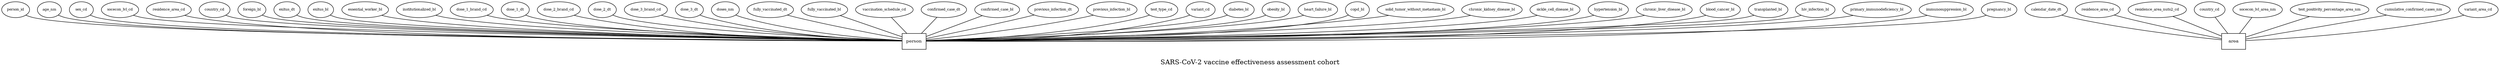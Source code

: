 graph ER {
	node [shape=box]
	person [fontsize="10pt"]
	node [shape=ellipse]
	person_person_id [label=person_id fontsize="8pt"]
	person_person_id -- person [len=1.5]
	person_age_nm [label=age_nm fontsize="8pt"]
	person_age_nm -- person [len=1.5]
	person_sex_cd [label=sex_cd fontsize="8pt"]
	person_sex_cd -- person [len=1.5]
	person_socecon_lvl_cd [label=socecon_lvl_cd fontsize="8pt"]
	person_socecon_lvl_cd -- person [len=1.5]
	person_residence_area_cd [label=residence_area_cd fontsize="8pt"]
	person_residence_area_cd -- person [len=2.1]
	person_country_cd [label=country_cd fontsize="8pt"]
	person_country_cd -- person [len=1.5]
	person_foreign_bl [label=foreign_bl fontsize="8pt"]
	person_foreign_bl -- person [len=1.5]
	person_exitus_dt [label=exitus_dt fontsize="8pt"]
	person_exitus_dt -- person [len=1.5]
	person_exitus_bl [label=exitus_bl fontsize="8pt"]
	person_exitus_bl -- person [len=1.5]
	person_essential_worker_bl [label=essential_worker_bl fontsize="8pt"]
	person_essential_worker_bl -- person [len=2.1]
	person_institutionalized_bl [label=institutionalized_bl fontsize="8pt"]
	person_institutionalized_bl -- person [len=2.1]
	person_dose_1_brand_cd [label=dose_1_brand_cd fontsize="8pt"]
	person_dose_1_brand_cd -- person [len=1.5]
	person_dose_1_dt [label=dose_1_dt fontsize="8pt"]
	person_dose_1_dt -- person [len=1.5]
	person_dose_2_brand_cd [label=dose_2_brand_cd fontsize="8pt"]
	person_dose_2_brand_cd -- person [len=1.5]
	person_dose_2_dt [label=dose_2_dt fontsize="8pt"]
	person_dose_2_dt -- person [len=1.5]
	person_dose_3_brand_cd [label=dose_3_brand_cd fontsize="8pt"]
	person_dose_3_brand_cd -- person [len=1.5]
	person_dose_3_dt [label=dose_3_dt fontsize="8pt"]
	person_dose_3_dt -- person [len=1.5]
	person_doses_nm [label=doses_nm fontsize="8pt"]
	person_doses_nm -- person [len=1.5]
	person_fully_vaccinated_dt [label=fully_vaccinated_dt fontsize="8pt"]
	person_fully_vaccinated_dt -- person [len=2.1]
	person_fully_vaccinated_bl [label=fully_vaccinated_bl fontsize="8pt"]
	person_fully_vaccinated_bl -- person [len=2.1]
	person_vaccination_schedule_cd [label=vaccination_schedule_cd fontsize="8pt"]
	person_vaccination_schedule_cd -- person [len=2.1]
	person_confirmed_case_dt [label=confirmed_case_dt fontsize="8pt"]
	person_confirmed_case_dt -- person [len=2.1]
	person_confirmed_case_bl [label=confirmed_case_bl fontsize="8pt"]
	person_confirmed_case_bl -- person [len=2.1]
	person_previous_infection_dt [label=previous_infection_dt fontsize="8pt"]
	person_previous_infection_dt -- person [len=2.1]
	person_previous_infection_bl [label=previous_infection_bl fontsize="8pt"]
	person_previous_infection_bl -- person [len=2.1]
	person_test_type_cd [label=test_type_cd fontsize="8pt"]
	person_test_type_cd -- person [len=1.5]
	person_variant_cd [label=variant_cd fontsize="8pt"]
	person_variant_cd -- person [len=1.5]
	person_diabetes_bl [label=diabetes_bl fontsize="8pt"]
	person_diabetes_bl -- person [len=1.5]
	person_obesity_bl [label=obesity_bl fontsize="8pt"]
	person_obesity_bl -- person [len=1.5]
	person_heart_failure_bl [label=heart_failure_bl fontsize="8pt"]
	person_heart_failure_bl -- person [len=2.1]
	person_copd_bl [label=copd_bl fontsize="8pt"]
	person_copd_bl -- person [len=1.5]
	person_solid_tumor_without_metastasis_bl [label=solid_tumor_without_metastasis_bl fontsize="8pt"]
	person_solid_tumor_without_metastasis_bl -- person [len=2.1]
	person_chronic_kidney_disease_bl [label=chronic_kidney_disease_bl fontsize="8pt"]
	person_chronic_kidney_disease_bl -- person [len=2.1]
	person_sickle_cell_disease_bl [label=sickle_cell_disease_bl fontsize="8pt"]
	person_sickle_cell_disease_bl -- person [len=2.1]
	person_hypertension_bl [label=hypertension_bl fontsize="8pt"]
	person_hypertension_bl -- person [len=1.5]
	person_chronic_liver_disease_bl [label=chronic_liver_disease_bl fontsize="8pt"]
	person_chronic_liver_disease_bl -- person [len=2.1]
	person_blood_cancer_bl [label=blood_cancer_bl fontsize="8pt"]
	person_blood_cancer_bl -- person [len=1.5]
	person_transplanted_bl [label=transplanted_bl fontsize="8pt"]
	person_transplanted_bl -- person [len=1.5]
	person_hiv_infection_bl [label=hiv_infection_bl fontsize="8pt"]
	person_hiv_infection_bl -- person [len=2.1]
	person_primary_immunodeficiency_bl [label=primary_immunodeficiency_bl fontsize="8pt"]
	person_primary_immunodeficiency_bl -- person [len=2.1]
	person_immunosuppression_bl [label=immunosuppression_bl fontsize="8pt"]
	person_immunosuppression_bl -- person [len=2.1]
	person_pregnancy_bl [label=pregnancy_bl fontsize="8pt"]
	person_pregnancy_bl -- person [len=1.5]
	node [shape=box]
	area [fontsize="10pt"]
	node [shape=ellipse]
	area_calendar_date_dt [label=calendar_date_dt fontsize="8pt"]
	area_calendar_date_dt -- area [len=2.1]
	area_residence_area_cd [label=residence_area_cd fontsize="8pt"]
	area_residence_area_cd -- area [len=2.1]
	area_residence_area_nuts2_cd [label=residence_area_nuts2_cd fontsize="8pt"]
	area_residence_area_nuts2_cd -- area [len=2.1]
	area_country_cd [label=country_cd fontsize="8pt"]
	area_country_cd -- area [len=1.5]
	area_socecon_lvl_area_nm [label=socecon_lvl_area_nm fontsize="8pt"]
	area_socecon_lvl_area_nm -- area [len=2.1]
	area_test_positivity_percentage_area_nm [label=test_positivity_percentage_area_nm fontsize="8pt"]
	area_test_positivity_percentage_area_nm -- area [len=2.1]
	area_cumulative_confirmed_cases_nm [label=cumulative_confirmed_cases_nm fontsize="8pt"]
	area_cumulative_confirmed_cases_nm -- area [len=2.1]
	area_variant_area_cd [label=variant_area_cd fontsize="8pt"]
	area_variant_area_cd -- area [len=1.5]
	node [shape=box]
	node [color=lightgrey shape=diamond style=filled]
	label="\nSARS-CoV-2 vaccine effectiveness assessment cohort"
	fontsize=15
}
